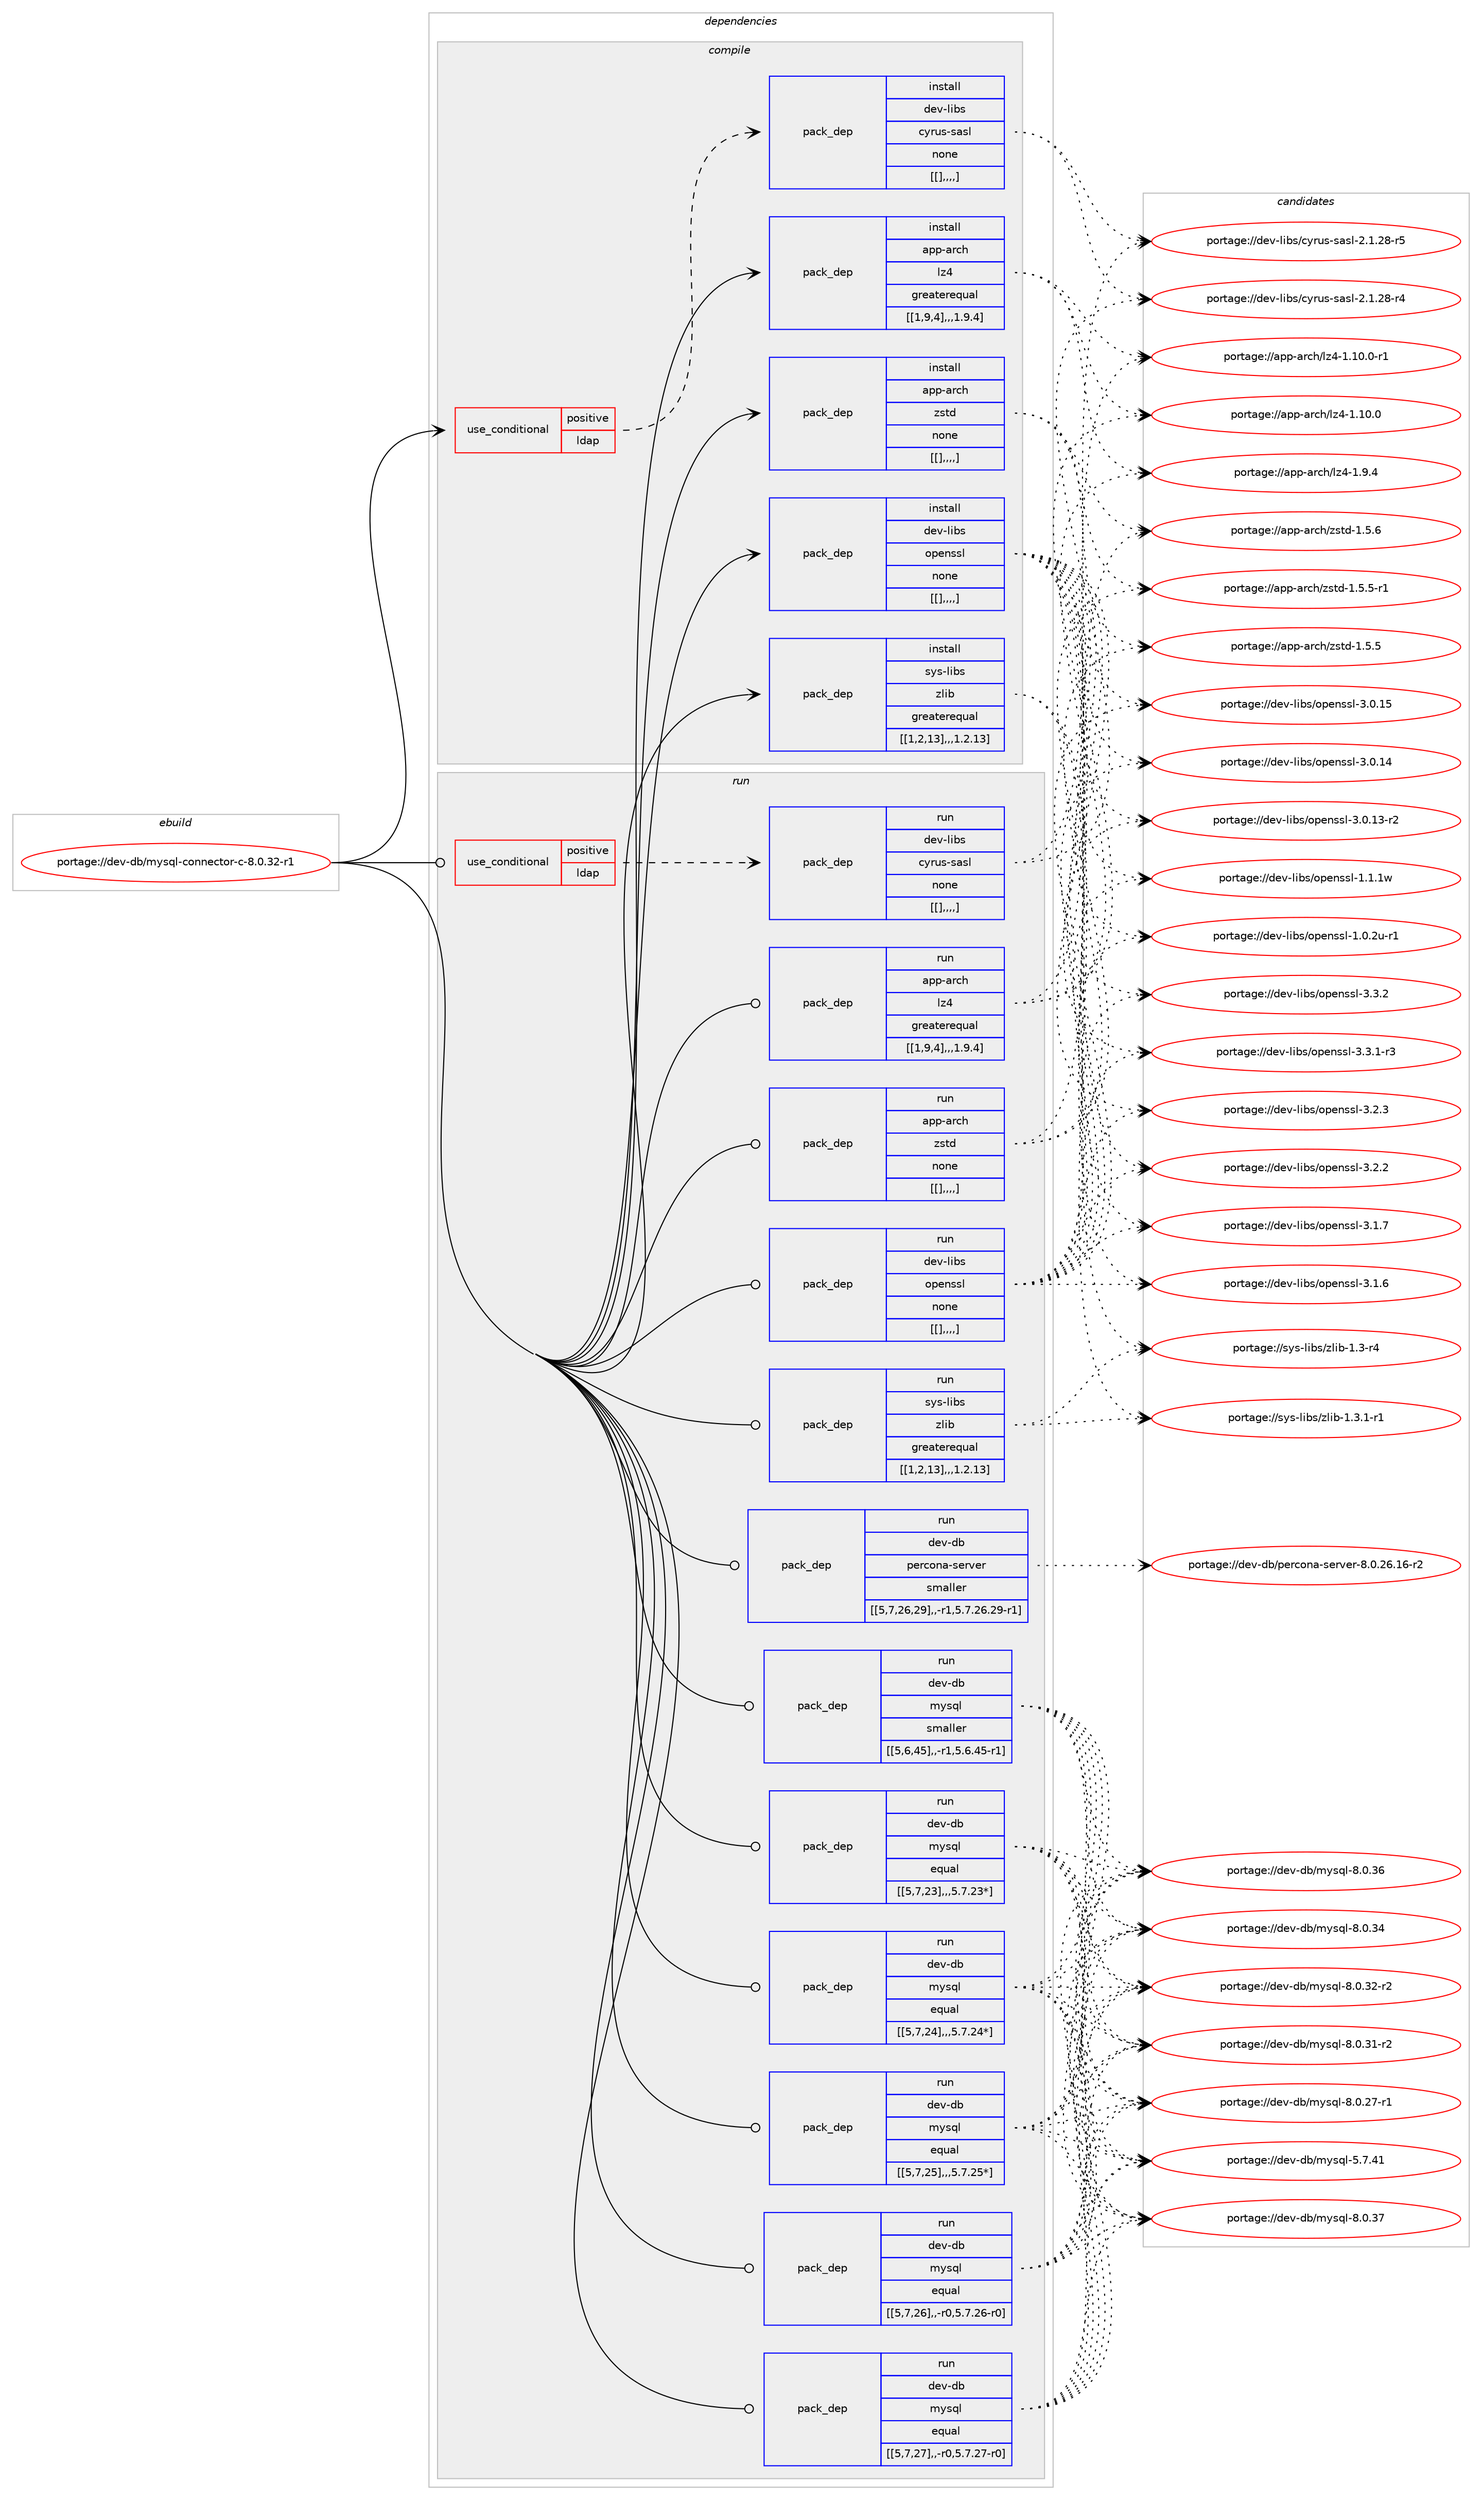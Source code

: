 digraph prolog {

# *************
# Graph options
# *************

newrank=true;
concentrate=true;
compound=true;
graph [rankdir=LR,fontname=Helvetica,fontsize=10,ranksep=1.5];#, ranksep=2.5, nodesep=0.2];
edge  [arrowhead=vee];
node  [fontname=Helvetica,fontsize=10];

# **********
# The ebuild
# **********

subgraph cluster_leftcol {
color=gray;
label=<<i>ebuild</i>>;
id [label="portage://dev-db/mysql-connector-c-8.0.32-r1", color=red, width=4, href="../dev-db/mysql-connector-c-8.0.32-r1.svg"];
}

# ****************
# The dependencies
# ****************

subgraph cluster_midcol {
color=gray;
label=<<i>dependencies</i>>;
subgraph cluster_compile {
fillcolor="#eeeeee";
style=filled;
label=<<i>compile</i>>;
subgraph cond18959 {
dependency70451 [label=<<TABLE BORDER="0" CELLBORDER="1" CELLSPACING="0" CELLPADDING="4"><TR><TD ROWSPAN="3" CELLPADDING="10">use_conditional</TD></TR><TR><TD>positive</TD></TR><TR><TD>ldap</TD></TR></TABLE>>, shape=none, color=red];
subgraph pack50511 {
dependency70498 [label=<<TABLE BORDER="0" CELLBORDER="1" CELLSPACING="0" CELLPADDING="4" WIDTH="220"><TR><TD ROWSPAN="6" CELLPADDING="30">pack_dep</TD></TR><TR><TD WIDTH="110">install</TD></TR><TR><TD>dev-libs</TD></TR><TR><TD>cyrus-sasl</TD></TR><TR><TD>none</TD></TR><TR><TD>[[],,,,]</TD></TR></TABLE>>, shape=none, color=blue];
}
dependency70451:e -> dependency70498:w [weight=20,style="dashed",arrowhead="vee"];
}
id:e -> dependency70451:w [weight=20,style="solid",arrowhead="vee"];
subgraph pack50534 {
dependency70588 [label=<<TABLE BORDER="0" CELLBORDER="1" CELLSPACING="0" CELLPADDING="4" WIDTH="220"><TR><TD ROWSPAN="6" CELLPADDING="30">pack_dep</TD></TR><TR><TD WIDTH="110">install</TD></TR><TR><TD>app-arch</TD></TR><TR><TD>lz4</TD></TR><TR><TD>greaterequal</TD></TR><TR><TD>[[1,9,4],,,1.9.4]</TD></TR></TABLE>>, shape=none, color=blue];
}
id:e -> dependency70588:w [weight=20,style="solid",arrowhead="vee"];
subgraph pack50585 {
dependency70596 [label=<<TABLE BORDER="0" CELLBORDER="1" CELLSPACING="0" CELLPADDING="4" WIDTH="220"><TR><TD ROWSPAN="6" CELLPADDING="30">pack_dep</TD></TR><TR><TD WIDTH="110">install</TD></TR><TR><TD>app-arch</TD></TR><TR><TD>zstd</TD></TR><TR><TD>none</TD></TR><TR><TD>[[],,,,]</TD></TR></TABLE>>, shape=none, color=blue];
}
id:e -> dependency70596:w [weight=20,style="solid",arrowhead="vee"];
subgraph pack50640 {
dependency70658 [label=<<TABLE BORDER="0" CELLBORDER="1" CELLSPACING="0" CELLPADDING="4" WIDTH="220"><TR><TD ROWSPAN="6" CELLPADDING="30">pack_dep</TD></TR><TR><TD WIDTH="110">install</TD></TR><TR><TD>dev-libs</TD></TR><TR><TD>openssl</TD></TR><TR><TD>none</TD></TR><TR><TD>[[],,,,]</TD></TR></TABLE>>, shape=none, color=blue];
}
id:e -> dependency70658:w [weight=20,style="solid",arrowhead="vee"];
subgraph pack50646 {
dependency70666 [label=<<TABLE BORDER="0" CELLBORDER="1" CELLSPACING="0" CELLPADDING="4" WIDTH="220"><TR><TD ROWSPAN="6" CELLPADDING="30">pack_dep</TD></TR><TR><TD WIDTH="110">install</TD></TR><TR><TD>sys-libs</TD></TR><TR><TD>zlib</TD></TR><TR><TD>greaterequal</TD></TR><TR><TD>[[1,2,13],,,1.2.13]</TD></TR></TABLE>>, shape=none, color=blue];
}
id:e -> dependency70666:w [weight=20,style="solid",arrowhead="vee"];
}
subgraph cluster_compileandrun {
fillcolor="#eeeeee";
style=filled;
label=<<i>compile and run</i>>;
}
subgraph cluster_run {
fillcolor="#eeeeee";
style=filled;
label=<<i>run</i>>;
subgraph cond19021 {
dependency70693 [label=<<TABLE BORDER="0" CELLBORDER="1" CELLSPACING="0" CELLPADDING="4"><TR><TD ROWSPAN="3" CELLPADDING="10">use_conditional</TD></TR><TR><TD>positive</TD></TR><TR><TD>ldap</TD></TR></TABLE>>, shape=none, color=red];
subgraph pack50680 {
dependency70806 [label=<<TABLE BORDER="0" CELLBORDER="1" CELLSPACING="0" CELLPADDING="4" WIDTH="220"><TR><TD ROWSPAN="6" CELLPADDING="30">pack_dep</TD></TR><TR><TD WIDTH="110">run</TD></TR><TR><TD>dev-libs</TD></TR><TR><TD>cyrus-sasl</TD></TR><TR><TD>none</TD></TR><TR><TD>[[],,,,]</TD></TR></TABLE>>, shape=none, color=blue];
}
dependency70693:e -> dependency70806:w [weight=20,style="dashed",arrowhead="vee"];
}
id:e -> dependency70693:w [weight=20,style="solid",arrowhead="odot"];
subgraph pack50747 {
dependency70811 [label=<<TABLE BORDER="0" CELLBORDER="1" CELLSPACING="0" CELLPADDING="4" WIDTH="220"><TR><TD ROWSPAN="6" CELLPADDING="30">pack_dep</TD></TR><TR><TD WIDTH="110">run</TD></TR><TR><TD>app-arch</TD></TR><TR><TD>lz4</TD></TR><TR><TD>greaterequal</TD></TR><TR><TD>[[1,9,4],,,1.9.4]</TD></TR></TABLE>>, shape=none, color=blue];
}
id:e -> dependency70811:w [weight=20,style="solid",arrowhead="odot"];
subgraph pack50749 {
dependency70838 [label=<<TABLE BORDER="0" CELLBORDER="1" CELLSPACING="0" CELLPADDING="4" WIDTH="220"><TR><TD ROWSPAN="6" CELLPADDING="30">pack_dep</TD></TR><TR><TD WIDTH="110">run</TD></TR><TR><TD>app-arch</TD></TR><TR><TD>zstd</TD></TR><TR><TD>none</TD></TR><TR><TD>[[],,,,]</TD></TR></TABLE>>, shape=none, color=blue];
}
id:e -> dependency70838:w [weight=20,style="solid",arrowhead="odot"];
subgraph pack50768 {
dependency70923 [label=<<TABLE BORDER="0" CELLBORDER="1" CELLSPACING="0" CELLPADDING="4" WIDTH="220"><TR><TD ROWSPAN="6" CELLPADDING="30">pack_dep</TD></TR><TR><TD WIDTH="110">run</TD></TR><TR><TD>dev-libs</TD></TR><TR><TD>openssl</TD></TR><TR><TD>none</TD></TR><TR><TD>[[],,,,]</TD></TR></TABLE>>, shape=none, color=blue];
}
id:e -> dependency70923:w [weight=20,style="solid",arrowhead="odot"];
subgraph pack50851 {
dependency70953 [label=<<TABLE BORDER="0" CELLBORDER="1" CELLSPACING="0" CELLPADDING="4" WIDTH="220"><TR><TD ROWSPAN="6" CELLPADDING="30">pack_dep</TD></TR><TR><TD WIDTH="110">run</TD></TR><TR><TD>sys-libs</TD></TR><TR><TD>zlib</TD></TR><TR><TD>greaterequal</TD></TR><TR><TD>[[1,2,13],,,1.2.13]</TD></TR></TABLE>>, shape=none, color=blue];
}
id:e -> dependency70953:w [weight=20,style="solid",arrowhead="odot"];
subgraph pack50856 {
dependency70986 [label=<<TABLE BORDER="0" CELLBORDER="1" CELLSPACING="0" CELLPADDING="4" WIDTH="220"><TR><TD ROWSPAN="6" CELLPADDING="30">pack_dep</TD></TR><TR><TD WIDTH="110">run</TD></TR><TR><TD>dev-db</TD></TR><TR><TD>mysql</TD></TR><TR><TD>equal</TD></TR><TR><TD>[[5,7,23],,,5.7.23*]</TD></TR></TABLE>>, shape=none, color=blue];
}
id:e -> dependency70986:w [weight=20,style="solid",arrowhead="odot"];
subgraph pack50896 {
dependency71012 [label=<<TABLE BORDER="0" CELLBORDER="1" CELLSPACING="0" CELLPADDING="4" WIDTH="220"><TR><TD ROWSPAN="6" CELLPADDING="30">pack_dep</TD></TR><TR><TD WIDTH="110">run</TD></TR><TR><TD>dev-db</TD></TR><TR><TD>mysql</TD></TR><TR><TD>equal</TD></TR><TR><TD>[[5,7,24],,,5.7.24*]</TD></TR></TABLE>>, shape=none, color=blue];
}
id:e -> dependency71012:w [weight=20,style="solid",arrowhead="odot"];
subgraph pack50986 {
dependency71149 [label=<<TABLE BORDER="0" CELLBORDER="1" CELLSPACING="0" CELLPADDING="4" WIDTH="220"><TR><TD ROWSPAN="6" CELLPADDING="30">pack_dep</TD></TR><TR><TD WIDTH="110">run</TD></TR><TR><TD>dev-db</TD></TR><TR><TD>mysql</TD></TR><TR><TD>equal</TD></TR><TR><TD>[[5,7,25],,,5.7.25*]</TD></TR></TABLE>>, shape=none, color=blue];
}
id:e -> dependency71149:w [weight=20,style="solid",arrowhead="odot"];
subgraph pack51007 {
dependency71217 [label=<<TABLE BORDER="0" CELLBORDER="1" CELLSPACING="0" CELLPADDING="4" WIDTH="220"><TR><TD ROWSPAN="6" CELLPADDING="30">pack_dep</TD></TR><TR><TD WIDTH="110">run</TD></TR><TR><TD>dev-db</TD></TR><TR><TD>mysql</TD></TR><TR><TD>equal</TD></TR><TR><TD>[[5,7,26],,-r0,5.7.26-r0]</TD></TR></TABLE>>, shape=none, color=blue];
}
id:e -> dependency71217:w [weight=20,style="solid",arrowhead="odot"];
subgraph pack51034 {
dependency71239 [label=<<TABLE BORDER="0" CELLBORDER="1" CELLSPACING="0" CELLPADDING="4" WIDTH="220"><TR><TD ROWSPAN="6" CELLPADDING="30">pack_dep</TD></TR><TR><TD WIDTH="110">run</TD></TR><TR><TD>dev-db</TD></TR><TR><TD>mysql</TD></TR><TR><TD>equal</TD></TR><TR><TD>[[5,7,27],,-r0,5.7.27-r0]</TD></TR></TABLE>>, shape=none, color=blue];
}
id:e -> dependency71239:w [weight=20,style="solid",arrowhead="odot"];
subgraph pack51051 {
dependency71254 [label=<<TABLE BORDER="0" CELLBORDER="1" CELLSPACING="0" CELLPADDING="4" WIDTH="220"><TR><TD ROWSPAN="6" CELLPADDING="30">pack_dep</TD></TR><TR><TD WIDTH="110">run</TD></TR><TR><TD>dev-db</TD></TR><TR><TD>mysql</TD></TR><TR><TD>smaller</TD></TR><TR><TD>[[5,6,45],,-r1,5.6.45-r1]</TD></TR></TABLE>>, shape=none, color=blue];
}
id:e -> dependency71254:w [weight=20,style="solid",arrowhead="odot"];
subgraph pack51118 {
dependency71365 [label=<<TABLE BORDER="0" CELLBORDER="1" CELLSPACING="0" CELLPADDING="4" WIDTH="220"><TR><TD ROWSPAN="6" CELLPADDING="30">pack_dep</TD></TR><TR><TD WIDTH="110">run</TD></TR><TR><TD>dev-db</TD></TR><TR><TD>percona-server</TD></TR><TR><TD>smaller</TD></TR><TR><TD>[[5,7,26,29],,-r1,5.7.26.29-r1]</TD></TR></TABLE>>, shape=none, color=blue];
}
id:e -> dependency71365:w [weight=20,style="solid",arrowhead="odot"];
}
}

# **************
# The candidates
# **************

subgraph cluster_choices {
rank=same;
color=gray;
label=<<i>candidates</i>>;

subgraph choice50500 {
color=black;
nodesep=1;
choice100101118451081059811547991211141171154511597115108455046494650564511453 [label="portage://dev-libs/cyrus-sasl-2.1.28-r5", color=red, width=4,href="../dev-libs/cyrus-sasl-2.1.28-r5.svg"];
choice100101118451081059811547991211141171154511597115108455046494650564511452 [label="portage://dev-libs/cyrus-sasl-2.1.28-r4", color=red, width=4,href="../dev-libs/cyrus-sasl-2.1.28-r4.svg"];
dependency70498:e -> choice100101118451081059811547991211141171154511597115108455046494650564511453:w [style=dotted,weight="100"];
dependency70498:e -> choice100101118451081059811547991211141171154511597115108455046494650564511452:w [style=dotted,weight="100"];
}
subgraph choice50506 {
color=black;
nodesep=1;
choice971121124597114991044710812252454946494846484511449 [label="portage://app-arch/lz4-1.10.0-r1", color=red, width=4,href="../app-arch/lz4-1.10.0-r1.svg"];
choice97112112459711499104471081225245494649484648 [label="portage://app-arch/lz4-1.10.0", color=red, width=4,href="../app-arch/lz4-1.10.0.svg"];
choice971121124597114991044710812252454946574652 [label="portage://app-arch/lz4-1.9.4", color=red, width=4,href="../app-arch/lz4-1.9.4.svg"];
dependency70588:e -> choice971121124597114991044710812252454946494846484511449:w [style=dotted,weight="100"];
dependency70588:e -> choice97112112459711499104471081225245494649484648:w [style=dotted,weight="100"];
dependency70588:e -> choice971121124597114991044710812252454946574652:w [style=dotted,weight="100"];
}
subgraph choice50509 {
color=black;
nodesep=1;
choice9711211245971149910447122115116100454946534654 [label="portage://app-arch/zstd-1.5.6", color=red, width=4,href="../app-arch/zstd-1.5.6.svg"];
choice97112112459711499104471221151161004549465346534511449 [label="portage://app-arch/zstd-1.5.5-r1", color=red, width=4,href="../app-arch/zstd-1.5.5-r1.svg"];
choice9711211245971149910447122115116100454946534653 [label="portage://app-arch/zstd-1.5.5", color=red, width=4,href="../app-arch/zstd-1.5.5.svg"];
dependency70596:e -> choice9711211245971149910447122115116100454946534654:w [style=dotted,weight="100"];
dependency70596:e -> choice97112112459711499104471221151161004549465346534511449:w [style=dotted,weight="100"];
dependency70596:e -> choice9711211245971149910447122115116100454946534653:w [style=dotted,weight="100"];
}
subgraph choice50512 {
color=black;
nodesep=1;
choice100101118451081059811547111112101110115115108455146514650 [label="portage://dev-libs/openssl-3.3.2", color=red, width=4,href="../dev-libs/openssl-3.3.2.svg"];
choice1001011184510810598115471111121011101151151084551465146494511451 [label="portage://dev-libs/openssl-3.3.1-r3", color=red, width=4,href="../dev-libs/openssl-3.3.1-r3.svg"];
choice100101118451081059811547111112101110115115108455146504651 [label="portage://dev-libs/openssl-3.2.3", color=red, width=4,href="../dev-libs/openssl-3.2.3.svg"];
choice100101118451081059811547111112101110115115108455146504650 [label="portage://dev-libs/openssl-3.2.2", color=red, width=4,href="../dev-libs/openssl-3.2.2.svg"];
choice100101118451081059811547111112101110115115108455146494655 [label="portage://dev-libs/openssl-3.1.7", color=red, width=4,href="../dev-libs/openssl-3.1.7.svg"];
choice100101118451081059811547111112101110115115108455146494654 [label="portage://dev-libs/openssl-3.1.6", color=red, width=4,href="../dev-libs/openssl-3.1.6.svg"];
choice10010111845108105981154711111210111011511510845514648464953 [label="portage://dev-libs/openssl-3.0.15", color=red, width=4,href="../dev-libs/openssl-3.0.15.svg"];
choice10010111845108105981154711111210111011511510845514648464952 [label="portage://dev-libs/openssl-3.0.14", color=red, width=4,href="../dev-libs/openssl-3.0.14.svg"];
choice100101118451081059811547111112101110115115108455146484649514511450 [label="portage://dev-libs/openssl-3.0.13-r2", color=red, width=4,href="../dev-libs/openssl-3.0.13-r2.svg"];
choice100101118451081059811547111112101110115115108454946494649119 [label="portage://dev-libs/openssl-1.1.1w", color=red, width=4,href="../dev-libs/openssl-1.1.1w.svg"];
choice1001011184510810598115471111121011101151151084549464846501174511449 [label="portage://dev-libs/openssl-1.0.2u-r1", color=red, width=4,href="../dev-libs/openssl-1.0.2u-r1.svg"];
dependency70658:e -> choice100101118451081059811547111112101110115115108455146514650:w [style=dotted,weight="100"];
dependency70658:e -> choice1001011184510810598115471111121011101151151084551465146494511451:w [style=dotted,weight="100"];
dependency70658:e -> choice100101118451081059811547111112101110115115108455146504651:w [style=dotted,weight="100"];
dependency70658:e -> choice100101118451081059811547111112101110115115108455146504650:w [style=dotted,weight="100"];
dependency70658:e -> choice100101118451081059811547111112101110115115108455146494655:w [style=dotted,weight="100"];
dependency70658:e -> choice100101118451081059811547111112101110115115108455146494654:w [style=dotted,weight="100"];
dependency70658:e -> choice10010111845108105981154711111210111011511510845514648464953:w [style=dotted,weight="100"];
dependency70658:e -> choice10010111845108105981154711111210111011511510845514648464952:w [style=dotted,weight="100"];
dependency70658:e -> choice100101118451081059811547111112101110115115108455146484649514511450:w [style=dotted,weight="100"];
dependency70658:e -> choice100101118451081059811547111112101110115115108454946494649119:w [style=dotted,weight="100"];
dependency70658:e -> choice1001011184510810598115471111121011101151151084549464846501174511449:w [style=dotted,weight="100"];
}
subgraph choice50523 {
color=black;
nodesep=1;
choice115121115451081059811547122108105984549465146494511449 [label="portage://sys-libs/zlib-1.3.1-r1", color=red, width=4,href="../sys-libs/zlib-1.3.1-r1.svg"];
choice11512111545108105981154712210810598454946514511452 [label="portage://sys-libs/zlib-1.3-r4", color=red, width=4,href="../sys-libs/zlib-1.3-r4.svg"];
dependency70666:e -> choice115121115451081059811547122108105984549465146494511449:w [style=dotted,weight="100"];
dependency70666:e -> choice11512111545108105981154712210810598454946514511452:w [style=dotted,weight="100"];
}
subgraph choice50539 {
color=black;
nodesep=1;
choice100101118451081059811547991211141171154511597115108455046494650564511453 [label="portage://dev-libs/cyrus-sasl-2.1.28-r5", color=red, width=4,href="../dev-libs/cyrus-sasl-2.1.28-r5.svg"];
choice100101118451081059811547991211141171154511597115108455046494650564511452 [label="portage://dev-libs/cyrus-sasl-2.1.28-r4", color=red, width=4,href="../dev-libs/cyrus-sasl-2.1.28-r4.svg"];
dependency70806:e -> choice100101118451081059811547991211141171154511597115108455046494650564511453:w [style=dotted,weight="100"];
dependency70806:e -> choice100101118451081059811547991211141171154511597115108455046494650564511452:w [style=dotted,weight="100"];
}
subgraph choice50583 {
color=black;
nodesep=1;
choice971121124597114991044710812252454946494846484511449 [label="portage://app-arch/lz4-1.10.0-r1", color=red, width=4,href="../app-arch/lz4-1.10.0-r1.svg"];
choice97112112459711499104471081225245494649484648 [label="portage://app-arch/lz4-1.10.0", color=red, width=4,href="../app-arch/lz4-1.10.0.svg"];
choice971121124597114991044710812252454946574652 [label="portage://app-arch/lz4-1.9.4", color=red, width=4,href="../app-arch/lz4-1.9.4.svg"];
dependency70811:e -> choice971121124597114991044710812252454946494846484511449:w [style=dotted,weight="100"];
dependency70811:e -> choice97112112459711499104471081225245494649484648:w [style=dotted,weight="100"];
dependency70811:e -> choice971121124597114991044710812252454946574652:w [style=dotted,weight="100"];
}
subgraph choice50596 {
color=black;
nodesep=1;
choice9711211245971149910447122115116100454946534654 [label="portage://app-arch/zstd-1.5.6", color=red, width=4,href="../app-arch/zstd-1.5.6.svg"];
choice97112112459711499104471221151161004549465346534511449 [label="portage://app-arch/zstd-1.5.5-r1", color=red, width=4,href="../app-arch/zstd-1.5.5-r1.svg"];
choice9711211245971149910447122115116100454946534653 [label="portage://app-arch/zstd-1.5.5", color=red, width=4,href="../app-arch/zstd-1.5.5.svg"];
dependency70838:e -> choice9711211245971149910447122115116100454946534654:w [style=dotted,weight="100"];
dependency70838:e -> choice97112112459711499104471221151161004549465346534511449:w [style=dotted,weight="100"];
dependency70838:e -> choice9711211245971149910447122115116100454946534653:w [style=dotted,weight="100"];
}
subgraph choice50617 {
color=black;
nodesep=1;
choice100101118451081059811547111112101110115115108455146514650 [label="portage://dev-libs/openssl-3.3.2", color=red, width=4,href="../dev-libs/openssl-3.3.2.svg"];
choice1001011184510810598115471111121011101151151084551465146494511451 [label="portage://dev-libs/openssl-3.3.1-r3", color=red, width=4,href="../dev-libs/openssl-3.3.1-r3.svg"];
choice100101118451081059811547111112101110115115108455146504651 [label="portage://dev-libs/openssl-3.2.3", color=red, width=4,href="../dev-libs/openssl-3.2.3.svg"];
choice100101118451081059811547111112101110115115108455146504650 [label="portage://dev-libs/openssl-3.2.2", color=red, width=4,href="../dev-libs/openssl-3.2.2.svg"];
choice100101118451081059811547111112101110115115108455146494655 [label="portage://dev-libs/openssl-3.1.7", color=red, width=4,href="../dev-libs/openssl-3.1.7.svg"];
choice100101118451081059811547111112101110115115108455146494654 [label="portage://dev-libs/openssl-3.1.6", color=red, width=4,href="../dev-libs/openssl-3.1.6.svg"];
choice10010111845108105981154711111210111011511510845514648464953 [label="portage://dev-libs/openssl-3.0.15", color=red, width=4,href="../dev-libs/openssl-3.0.15.svg"];
choice10010111845108105981154711111210111011511510845514648464952 [label="portage://dev-libs/openssl-3.0.14", color=red, width=4,href="../dev-libs/openssl-3.0.14.svg"];
choice100101118451081059811547111112101110115115108455146484649514511450 [label="portage://dev-libs/openssl-3.0.13-r2", color=red, width=4,href="../dev-libs/openssl-3.0.13-r2.svg"];
choice100101118451081059811547111112101110115115108454946494649119 [label="portage://dev-libs/openssl-1.1.1w", color=red, width=4,href="../dev-libs/openssl-1.1.1w.svg"];
choice1001011184510810598115471111121011101151151084549464846501174511449 [label="portage://dev-libs/openssl-1.0.2u-r1", color=red, width=4,href="../dev-libs/openssl-1.0.2u-r1.svg"];
dependency70923:e -> choice100101118451081059811547111112101110115115108455146514650:w [style=dotted,weight="100"];
dependency70923:e -> choice1001011184510810598115471111121011101151151084551465146494511451:w [style=dotted,weight="100"];
dependency70923:e -> choice100101118451081059811547111112101110115115108455146504651:w [style=dotted,weight="100"];
dependency70923:e -> choice100101118451081059811547111112101110115115108455146504650:w [style=dotted,weight="100"];
dependency70923:e -> choice100101118451081059811547111112101110115115108455146494655:w [style=dotted,weight="100"];
dependency70923:e -> choice100101118451081059811547111112101110115115108455146494654:w [style=dotted,weight="100"];
dependency70923:e -> choice10010111845108105981154711111210111011511510845514648464953:w [style=dotted,weight="100"];
dependency70923:e -> choice10010111845108105981154711111210111011511510845514648464952:w [style=dotted,weight="100"];
dependency70923:e -> choice100101118451081059811547111112101110115115108455146484649514511450:w [style=dotted,weight="100"];
dependency70923:e -> choice100101118451081059811547111112101110115115108454946494649119:w [style=dotted,weight="100"];
dependency70923:e -> choice1001011184510810598115471111121011101151151084549464846501174511449:w [style=dotted,weight="100"];
}
subgraph choice50624 {
color=black;
nodesep=1;
choice115121115451081059811547122108105984549465146494511449 [label="portage://sys-libs/zlib-1.3.1-r1", color=red, width=4,href="../sys-libs/zlib-1.3.1-r1.svg"];
choice11512111545108105981154712210810598454946514511452 [label="portage://sys-libs/zlib-1.3-r4", color=red, width=4,href="../sys-libs/zlib-1.3-r4.svg"];
dependency70953:e -> choice115121115451081059811547122108105984549465146494511449:w [style=dotted,weight="100"];
dependency70953:e -> choice11512111545108105981154712210810598454946514511452:w [style=dotted,weight="100"];
}
subgraph choice50625 {
color=black;
nodesep=1;
choice10010111845100984710912111511310845564648465155 [label="portage://dev-db/mysql-8.0.37", color=red, width=4,href="../dev-db/mysql-8.0.37.svg"];
choice10010111845100984710912111511310845564648465154 [label="portage://dev-db/mysql-8.0.36", color=red, width=4,href="../dev-db/mysql-8.0.36.svg"];
choice10010111845100984710912111511310845564648465152 [label="portage://dev-db/mysql-8.0.34", color=red, width=4,href="../dev-db/mysql-8.0.34.svg"];
choice100101118451009847109121115113108455646484651504511450 [label="portage://dev-db/mysql-8.0.32-r2", color=red, width=4,href="../dev-db/mysql-8.0.32-r2.svg"];
choice100101118451009847109121115113108455646484651494511450 [label="portage://dev-db/mysql-8.0.31-r2", color=red, width=4,href="../dev-db/mysql-8.0.31-r2.svg"];
choice100101118451009847109121115113108455646484650554511449 [label="portage://dev-db/mysql-8.0.27-r1", color=red, width=4,href="../dev-db/mysql-8.0.27-r1.svg"];
choice10010111845100984710912111511310845534655465249 [label="portage://dev-db/mysql-5.7.41", color=red, width=4,href="../dev-db/mysql-5.7.41.svg"];
dependency70986:e -> choice10010111845100984710912111511310845564648465155:w [style=dotted,weight="100"];
dependency70986:e -> choice10010111845100984710912111511310845564648465154:w [style=dotted,weight="100"];
dependency70986:e -> choice10010111845100984710912111511310845564648465152:w [style=dotted,weight="100"];
dependency70986:e -> choice100101118451009847109121115113108455646484651504511450:w [style=dotted,weight="100"];
dependency70986:e -> choice100101118451009847109121115113108455646484651494511450:w [style=dotted,weight="100"];
dependency70986:e -> choice100101118451009847109121115113108455646484650554511449:w [style=dotted,weight="100"];
dependency70986:e -> choice10010111845100984710912111511310845534655465249:w [style=dotted,weight="100"];
}
subgraph choice50637 {
color=black;
nodesep=1;
choice10010111845100984710912111511310845564648465155 [label="portage://dev-db/mysql-8.0.37", color=red, width=4,href="../dev-db/mysql-8.0.37.svg"];
choice10010111845100984710912111511310845564648465154 [label="portage://dev-db/mysql-8.0.36", color=red, width=4,href="../dev-db/mysql-8.0.36.svg"];
choice10010111845100984710912111511310845564648465152 [label="portage://dev-db/mysql-8.0.34", color=red, width=4,href="../dev-db/mysql-8.0.34.svg"];
choice100101118451009847109121115113108455646484651504511450 [label="portage://dev-db/mysql-8.0.32-r2", color=red, width=4,href="../dev-db/mysql-8.0.32-r2.svg"];
choice100101118451009847109121115113108455646484651494511450 [label="portage://dev-db/mysql-8.0.31-r2", color=red, width=4,href="../dev-db/mysql-8.0.31-r2.svg"];
choice100101118451009847109121115113108455646484650554511449 [label="portage://dev-db/mysql-8.0.27-r1", color=red, width=4,href="../dev-db/mysql-8.0.27-r1.svg"];
choice10010111845100984710912111511310845534655465249 [label="portage://dev-db/mysql-5.7.41", color=red, width=4,href="../dev-db/mysql-5.7.41.svg"];
dependency71012:e -> choice10010111845100984710912111511310845564648465155:w [style=dotted,weight="100"];
dependency71012:e -> choice10010111845100984710912111511310845564648465154:w [style=dotted,weight="100"];
dependency71012:e -> choice10010111845100984710912111511310845564648465152:w [style=dotted,weight="100"];
dependency71012:e -> choice100101118451009847109121115113108455646484651504511450:w [style=dotted,weight="100"];
dependency71012:e -> choice100101118451009847109121115113108455646484651494511450:w [style=dotted,weight="100"];
dependency71012:e -> choice100101118451009847109121115113108455646484650554511449:w [style=dotted,weight="100"];
dependency71012:e -> choice10010111845100984710912111511310845534655465249:w [style=dotted,weight="100"];
}
subgraph choice50638 {
color=black;
nodesep=1;
choice10010111845100984710912111511310845564648465155 [label="portage://dev-db/mysql-8.0.37", color=red, width=4,href="../dev-db/mysql-8.0.37.svg"];
choice10010111845100984710912111511310845564648465154 [label="portage://dev-db/mysql-8.0.36", color=red, width=4,href="../dev-db/mysql-8.0.36.svg"];
choice10010111845100984710912111511310845564648465152 [label="portage://dev-db/mysql-8.0.34", color=red, width=4,href="../dev-db/mysql-8.0.34.svg"];
choice100101118451009847109121115113108455646484651504511450 [label="portage://dev-db/mysql-8.0.32-r2", color=red, width=4,href="../dev-db/mysql-8.0.32-r2.svg"];
choice100101118451009847109121115113108455646484651494511450 [label="portage://dev-db/mysql-8.0.31-r2", color=red, width=4,href="../dev-db/mysql-8.0.31-r2.svg"];
choice100101118451009847109121115113108455646484650554511449 [label="portage://dev-db/mysql-8.0.27-r1", color=red, width=4,href="../dev-db/mysql-8.0.27-r1.svg"];
choice10010111845100984710912111511310845534655465249 [label="portage://dev-db/mysql-5.7.41", color=red, width=4,href="../dev-db/mysql-5.7.41.svg"];
dependency71149:e -> choice10010111845100984710912111511310845564648465155:w [style=dotted,weight="100"];
dependency71149:e -> choice10010111845100984710912111511310845564648465154:w [style=dotted,weight="100"];
dependency71149:e -> choice10010111845100984710912111511310845564648465152:w [style=dotted,weight="100"];
dependency71149:e -> choice100101118451009847109121115113108455646484651504511450:w [style=dotted,weight="100"];
dependency71149:e -> choice100101118451009847109121115113108455646484651494511450:w [style=dotted,weight="100"];
dependency71149:e -> choice100101118451009847109121115113108455646484650554511449:w [style=dotted,weight="100"];
dependency71149:e -> choice10010111845100984710912111511310845534655465249:w [style=dotted,weight="100"];
}
subgraph choice50648 {
color=black;
nodesep=1;
choice10010111845100984710912111511310845564648465155 [label="portage://dev-db/mysql-8.0.37", color=red, width=4,href="../dev-db/mysql-8.0.37.svg"];
choice10010111845100984710912111511310845564648465154 [label="portage://dev-db/mysql-8.0.36", color=red, width=4,href="../dev-db/mysql-8.0.36.svg"];
choice10010111845100984710912111511310845564648465152 [label="portage://dev-db/mysql-8.0.34", color=red, width=4,href="../dev-db/mysql-8.0.34.svg"];
choice100101118451009847109121115113108455646484651504511450 [label="portage://dev-db/mysql-8.0.32-r2", color=red, width=4,href="../dev-db/mysql-8.0.32-r2.svg"];
choice100101118451009847109121115113108455646484651494511450 [label="portage://dev-db/mysql-8.0.31-r2", color=red, width=4,href="../dev-db/mysql-8.0.31-r2.svg"];
choice100101118451009847109121115113108455646484650554511449 [label="portage://dev-db/mysql-8.0.27-r1", color=red, width=4,href="../dev-db/mysql-8.0.27-r1.svg"];
choice10010111845100984710912111511310845534655465249 [label="portage://dev-db/mysql-5.7.41", color=red, width=4,href="../dev-db/mysql-5.7.41.svg"];
dependency71217:e -> choice10010111845100984710912111511310845564648465155:w [style=dotted,weight="100"];
dependency71217:e -> choice10010111845100984710912111511310845564648465154:w [style=dotted,weight="100"];
dependency71217:e -> choice10010111845100984710912111511310845564648465152:w [style=dotted,weight="100"];
dependency71217:e -> choice100101118451009847109121115113108455646484651504511450:w [style=dotted,weight="100"];
dependency71217:e -> choice100101118451009847109121115113108455646484651494511450:w [style=dotted,weight="100"];
dependency71217:e -> choice100101118451009847109121115113108455646484650554511449:w [style=dotted,weight="100"];
dependency71217:e -> choice10010111845100984710912111511310845534655465249:w [style=dotted,weight="100"];
}
subgraph choice50659 {
color=black;
nodesep=1;
choice10010111845100984710912111511310845564648465155 [label="portage://dev-db/mysql-8.0.37", color=red, width=4,href="../dev-db/mysql-8.0.37.svg"];
choice10010111845100984710912111511310845564648465154 [label="portage://dev-db/mysql-8.0.36", color=red, width=4,href="../dev-db/mysql-8.0.36.svg"];
choice10010111845100984710912111511310845564648465152 [label="portage://dev-db/mysql-8.0.34", color=red, width=4,href="../dev-db/mysql-8.0.34.svg"];
choice100101118451009847109121115113108455646484651504511450 [label="portage://dev-db/mysql-8.0.32-r2", color=red, width=4,href="../dev-db/mysql-8.0.32-r2.svg"];
choice100101118451009847109121115113108455646484651494511450 [label="portage://dev-db/mysql-8.0.31-r2", color=red, width=4,href="../dev-db/mysql-8.0.31-r2.svg"];
choice100101118451009847109121115113108455646484650554511449 [label="portage://dev-db/mysql-8.0.27-r1", color=red, width=4,href="../dev-db/mysql-8.0.27-r1.svg"];
choice10010111845100984710912111511310845534655465249 [label="portage://dev-db/mysql-5.7.41", color=red, width=4,href="../dev-db/mysql-5.7.41.svg"];
dependency71239:e -> choice10010111845100984710912111511310845564648465155:w [style=dotted,weight="100"];
dependency71239:e -> choice10010111845100984710912111511310845564648465154:w [style=dotted,weight="100"];
dependency71239:e -> choice10010111845100984710912111511310845564648465152:w [style=dotted,weight="100"];
dependency71239:e -> choice100101118451009847109121115113108455646484651504511450:w [style=dotted,weight="100"];
dependency71239:e -> choice100101118451009847109121115113108455646484651494511450:w [style=dotted,weight="100"];
dependency71239:e -> choice100101118451009847109121115113108455646484650554511449:w [style=dotted,weight="100"];
dependency71239:e -> choice10010111845100984710912111511310845534655465249:w [style=dotted,weight="100"];
}
subgraph choice50665 {
color=black;
nodesep=1;
choice10010111845100984710912111511310845564648465155 [label="portage://dev-db/mysql-8.0.37", color=red, width=4,href="../dev-db/mysql-8.0.37.svg"];
choice10010111845100984710912111511310845564648465154 [label="portage://dev-db/mysql-8.0.36", color=red, width=4,href="../dev-db/mysql-8.0.36.svg"];
choice10010111845100984710912111511310845564648465152 [label="portage://dev-db/mysql-8.0.34", color=red, width=4,href="../dev-db/mysql-8.0.34.svg"];
choice100101118451009847109121115113108455646484651504511450 [label="portage://dev-db/mysql-8.0.32-r2", color=red, width=4,href="../dev-db/mysql-8.0.32-r2.svg"];
choice100101118451009847109121115113108455646484651494511450 [label="portage://dev-db/mysql-8.0.31-r2", color=red, width=4,href="../dev-db/mysql-8.0.31-r2.svg"];
choice100101118451009847109121115113108455646484650554511449 [label="portage://dev-db/mysql-8.0.27-r1", color=red, width=4,href="../dev-db/mysql-8.0.27-r1.svg"];
choice10010111845100984710912111511310845534655465249 [label="portage://dev-db/mysql-5.7.41", color=red, width=4,href="../dev-db/mysql-5.7.41.svg"];
dependency71254:e -> choice10010111845100984710912111511310845564648465155:w [style=dotted,weight="100"];
dependency71254:e -> choice10010111845100984710912111511310845564648465154:w [style=dotted,weight="100"];
dependency71254:e -> choice10010111845100984710912111511310845564648465152:w [style=dotted,weight="100"];
dependency71254:e -> choice100101118451009847109121115113108455646484651504511450:w [style=dotted,weight="100"];
dependency71254:e -> choice100101118451009847109121115113108455646484651494511450:w [style=dotted,weight="100"];
dependency71254:e -> choice100101118451009847109121115113108455646484650554511449:w [style=dotted,weight="100"];
dependency71254:e -> choice10010111845100984710912111511310845534655465249:w [style=dotted,weight="100"];
}
subgraph choice50701 {
color=black;
nodesep=1;
choice100101118451009847112101114991111109745115101114118101114455646484650544649544511450 [label="portage://dev-db/percona-server-8.0.26.16-r2", color=red, width=4,href="../dev-db/percona-server-8.0.26.16-r2.svg"];
dependency71365:e -> choice100101118451009847112101114991111109745115101114118101114455646484650544649544511450:w [style=dotted,weight="100"];
}
}

}
